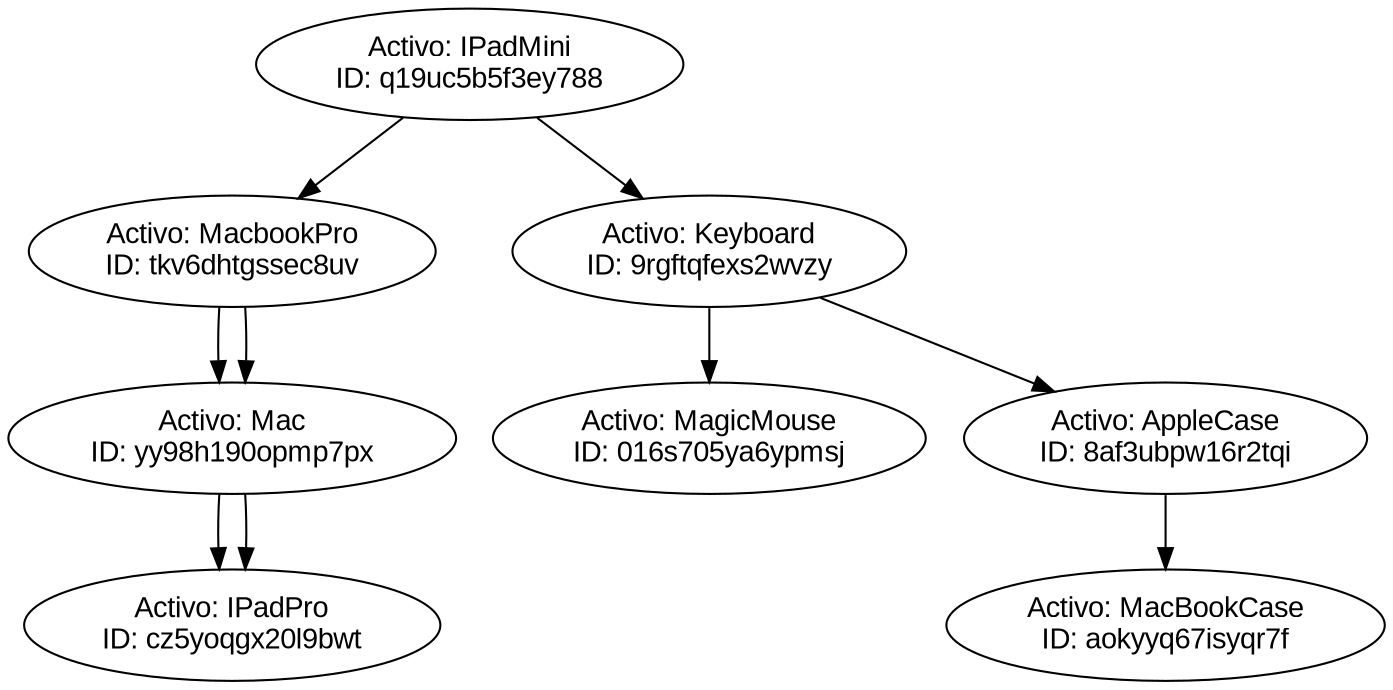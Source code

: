 digraph g{ node [fontname="Arial"];Mac[label="Activo: Mac\nID: yy98h190opmp7px"];Mac->IPadPro;IPadPro[label="Activo: IPadPro\nID: cz5yoqgx20l9bwt"];MacbookPro[label="Activo: MacbookPro\nID: tkv6dhtgssec8uv"];MacbookPro->Mac;MacbookPro->Mac;Mac[label="Activo: Mac\nID: yy98h190opmp7px"];Mac->IPadPro;IPadPro[label="Activo: IPadPro\nID: cz5yoqgx20l9bwt"];IPadMini[label="Activo: IPadMini\nID: q19uc5b5f3ey788"];IPadMini->MacbookPro;IPadMini->Keyboard;MagicMouse[label="Activo: MagicMouse\nID: 016s705ya6ypmsj"];Keyboard[label="Activo: Keyboard\nID: 9rgftqfexs2wvzy"];Keyboard->MagicMouse;Keyboard->AppleCase;AppleCase[label="Activo: AppleCase\nID: 8af3ubpw16r2tqi"];AppleCase->MacBookCase;MacBookCase[label="Activo: MacBookCase\nID: aokyyq67isyqr7f"];}
